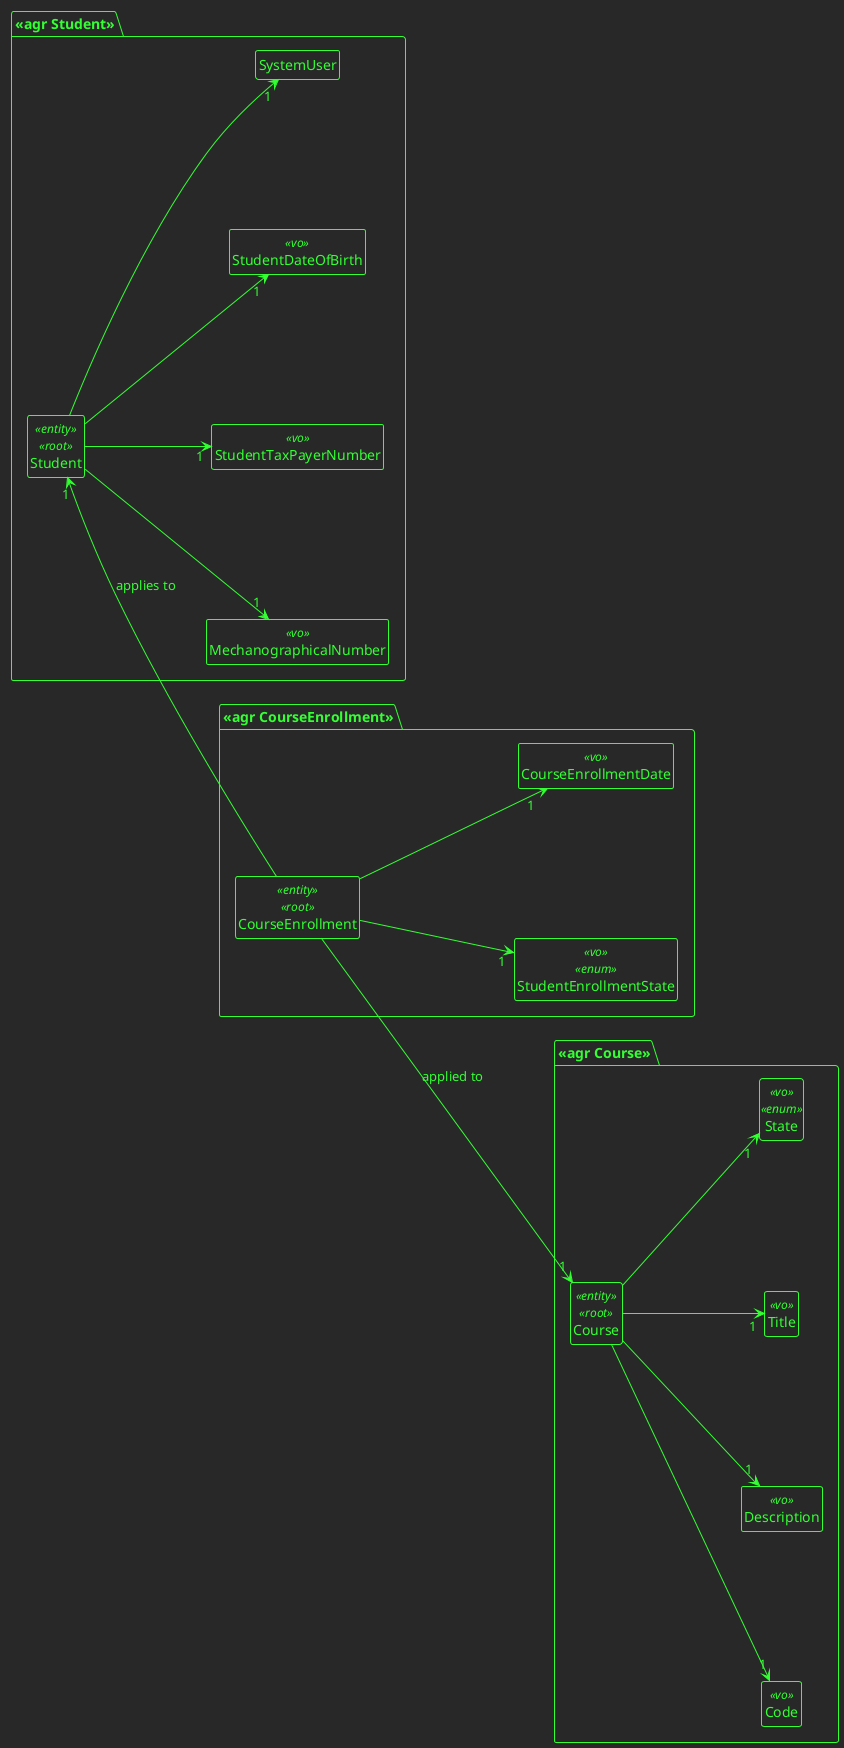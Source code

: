 @startuml
!theme crt-green
skinparam nodesep 150
hide empty members
left to right direction
hide circle
hide fields

package "<<agr Course>>"{
    class Course<<entity>><<root>>{}
    class Code <<vo>>
    class Description<<vo>>{}
    class Title<<vo>>{}
    class State<<vo>><<enum>>{}

    Course  --> "1" State
    Course  -down-> "1" Title
    Course  -down-> "1" Description
    Course  -down-> "1" Code

}

package "<<agr Student>>"{

    class Student<<entity>><<root>>{}
    class MechanographicalNumber<<vo>>{}
    class StudentTaxPayerNumber<<vo>>{}
    class StudentDateOfBirth<<vo>>{}

    Student --> "1" MechanographicalNumber
    Student --> "1" SystemUser
    Student --> "1" StudentDateOfBirth
    Student --> "1" StudentTaxPayerNumber
}

package "<<agr CourseEnrollment>>"{
    class CourseEnrollment <<entity>><<root>>{}
    class StudentEnrollmentState <<vo>><<enum>>{}
    class CourseEnrollmentDate <<vo>>{}
    CourseEnrollment --> "1" Course : applied to
    CourseEnrollment --> "1" StudentEnrollmentState
    CourseEnrollment --> "1" CourseEnrollmentDate
    Student "1" <-- CourseEnrollment: applies to
}
@enduml